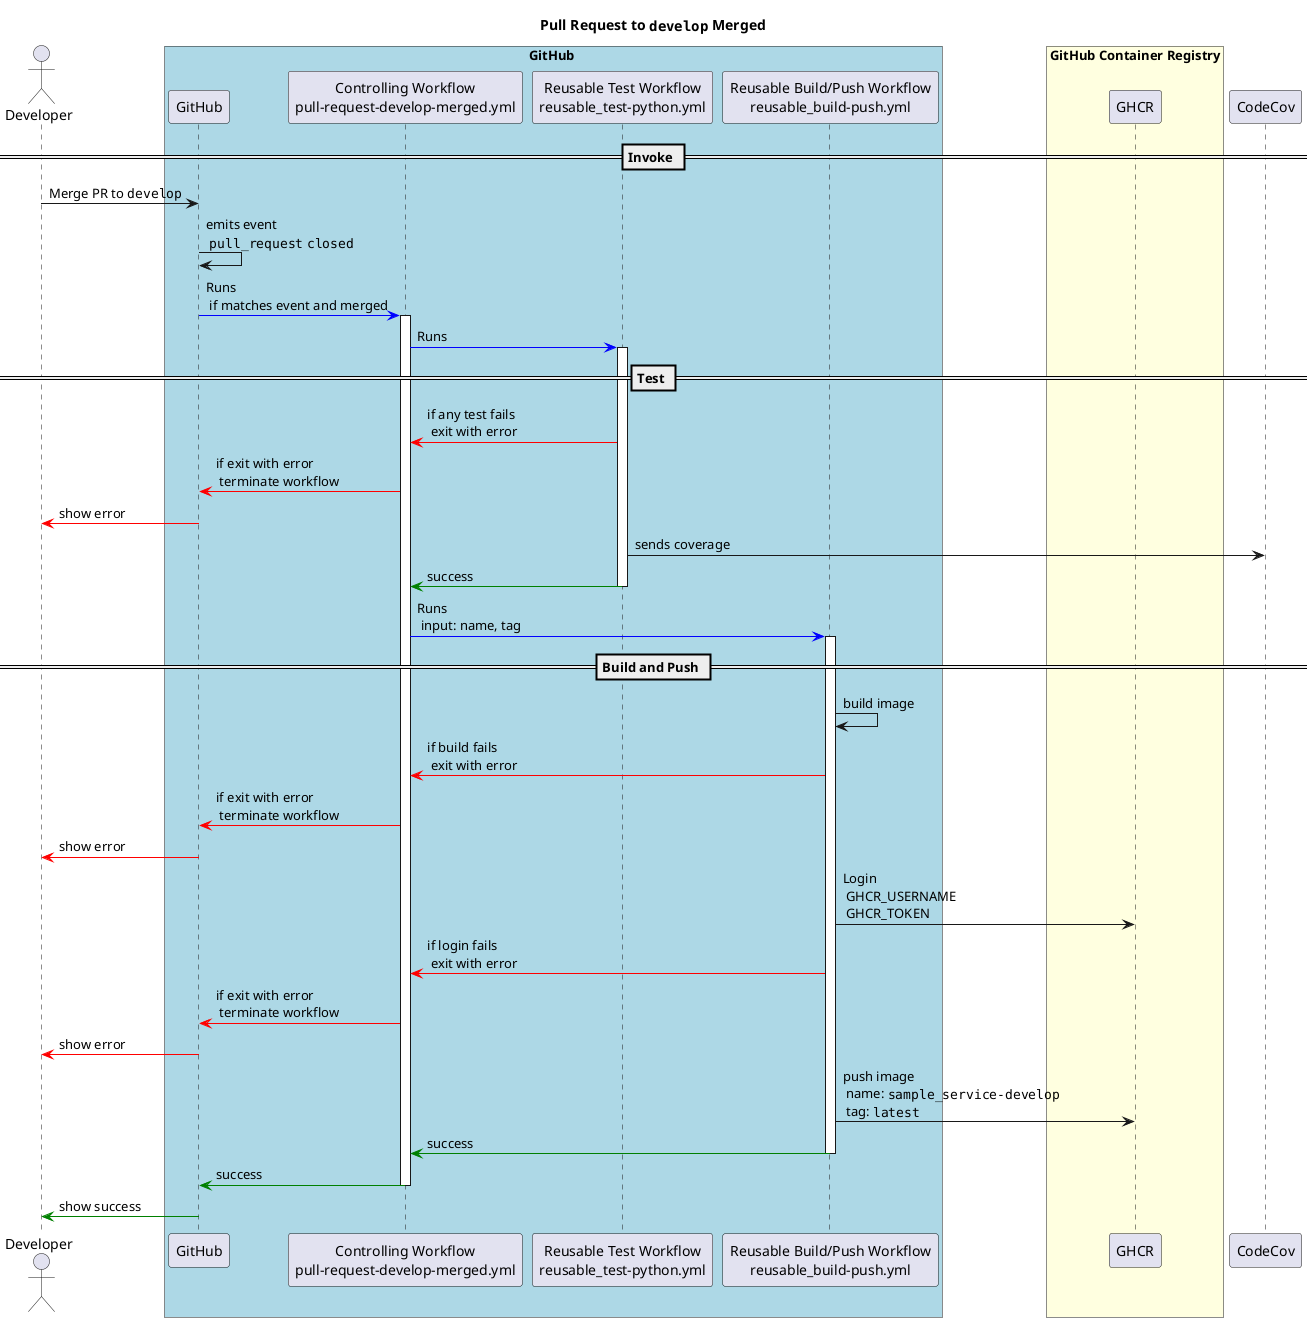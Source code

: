 @startuml

actor Developer
box GitHub #LightBlue
    participant "GitHub" as GH
    participant "Controlling Workflow\npull-request-develop-merged.yml" as Workflow
    participant "Reusable Test Workflow\nreusable_test-python.yml" as TestWorkflow
    participant "Reusable Build/Push Workflow\nreusable_build-push.yml" as BuildPushWorkflow
end box
box "GitHub Container Registry" #LightYellow
    participant GHCR
end box
participant CodeCov

title Pull Request to ""develop"" Merged

== Invoke ==

Developer -> GH: Merge PR to ""develop""
GH -> GH: emits event\n ""pull_request"" ""closed""
GH -[#blue]> Workflow: Runs\n if matches event and merged
activate Workflow

Workflow -[#blue]> TestWorkflow: Runs

== Test ==
activate TestWorkflow
TestWorkflow -[#red]> Workflow : if any test fails\n exit with error
Workflow -[#red]> GH: if exit with error\n terminate workflow
GH -[#red]> Developer: show error
TestWorkflow -> CodeCov: sends coverage
TestWorkflow -[#green]> Workflow: success
deactivate TestWorkflow

Workflow -[#blue]> BuildPushWorkflow: Runs\n input: name, tag

== Build and Push ==
activate BuildPushWorkflow
BuildPushWorkflow -> BuildPushWorkflow: build image
BuildPushWorkflow -[#red]> Workflow: if build fails\n exit with error
Workflow -[#red]> GH: if exit with error\n terminate workflow
GH -[#red]> Developer: show error

BuildPushWorkflow -> GHCR: Login\n GHCR_USERNAME\n GHCR_TOKEN
BuildPushWorkflow -[#red]> Workflow: if login fails\n exit with error
Workflow -[#red]> GH: if exit with error\n terminate workflow
GH -[#red]> Developer: show error

BuildPushWorkflow -> GHCR: push image\n name: ""sample_service-develop""\n tag: ""latest""
BuildPushWorkflow -[#green]> Workflow:success
deactivate BuildPushWorkflow

Workflow -[#green]> GH:success
deactivate Workflow

GH -[#green]> Developer: show success

@enduml